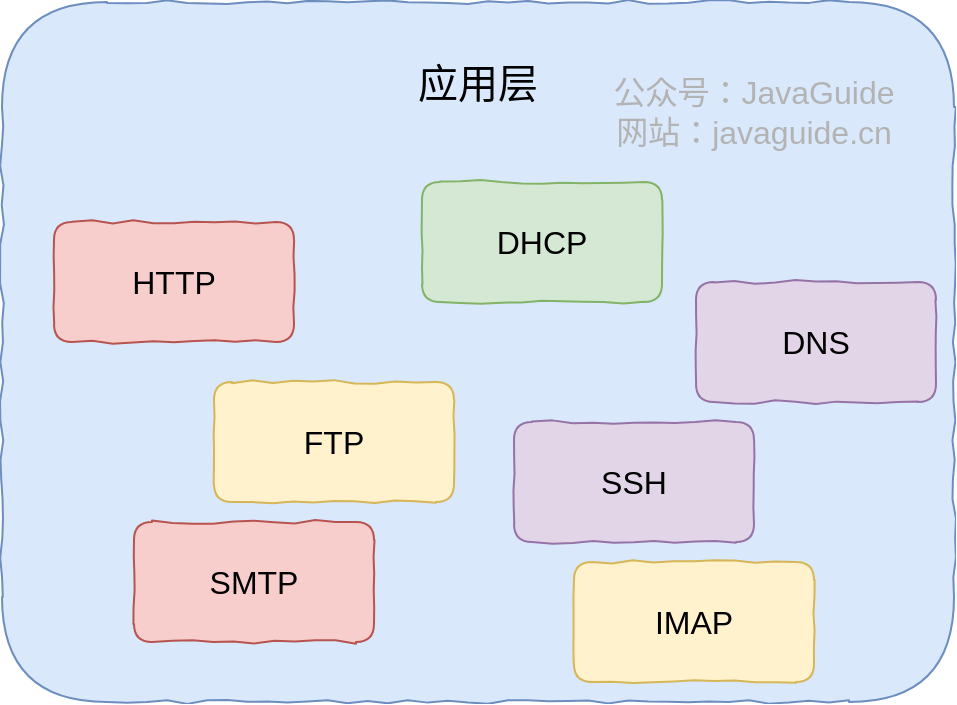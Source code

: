 <mxfile version="13.4.5" type="device"><diagram id="ox_IyTXRnZNLjcFnBTdz" name="Page-1"><mxGraphModel dx="1106" dy="997" grid="1" gridSize="10" guides="1" tooltips="1" connect="1" arrows="1" fold="1" page="1" pageScale="1" pageWidth="827" pageHeight="1169" math="0" shadow="0"><root><mxCell id="0"/><mxCell id="1" parent="0"/><mxCell id="pCKyvexBkcji4aBKgy2r-3" value="" style="rounded=1;whiteSpace=wrap;html=1;fontSize=16;fillColor=#dae8fc;strokeColor=#6c8ebf;glass=0;shadow=0;comic=1;sketch=0;" parent="1" vertex="1"><mxGeometry x="204" y="480" width="476" height="350" as="geometry"/></mxCell><mxCell id="pCKyvexBkcji4aBKgy2r-4" value="应用层" style="text;html=1;strokeColor=none;fillColor=none;align=center;verticalAlign=middle;whiteSpace=wrap;rounded=1;fontSize=20;sketch=0;shadow=0;" parent="1" vertex="1"><mxGeometry x="333" y="500" width="218" height="40" as="geometry"/></mxCell><mxCell id="pCKyvexBkcji4aBKgy2r-5" value="HTTP" style="rounded=1;whiteSpace=wrap;html=1;fontSize=16;fillColor=#f8cecc;strokeColor=#b85450;glass=0;shadow=0;comic=1;sketch=0;" parent="1" vertex="1"><mxGeometry x="230" y="590" width="120" height="60" as="geometry"/></mxCell><mxCell id="pCKyvexBkcji4aBKgy2r-6" value="FTP" style="rounded=1;whiteSpace=wrap;html=1;fontSize=16;fillColor=#fff2cc;strokeColor=#d6b656;glass=0;shadow=0;comic=1;sketch=0;" parent="1" vertex="1"><mxGeometry x="310" y="670" width="120" height="60" as="geometry"/></mxCell><mxCell id="pCKyvexBkcji4aBKgy2r-7" value="DHCP" style="rounded=1;whiteSpace=wrap;html=1;fontSize=16;fillColor=#d5e8d4;strokeColor=#82b366;glass=0;shadow=0;comic=1;sketch=0;" parent="1" vertex="1"><mxGeometry x="414" y="570" width="120" height="60" as="geometry"/></mxCell><mxCell id="pCKyvexBkcji4aBKgy2r-8" value="DNS" style="rounded=1;whiteSpace=wrap;html=1;fontSize=16;fillColor=#e1d5e7;strokeColor=#9673a6;glass=0;shadow=0;comic=1;sketch=0;" parent="1" vertex="1"><mxGeometry x="551" y="620" width="120" height="60" as="geometry"/></mxCell><mxCell id="pCKyvexBkcji4aBKgy2r-9" value="SMTP" style="rounded=1;whiteSpace=wrap;html=1;fontSize=16;fillColor=#f8cecc;strokeColor=#b85450;glass=0;shadow=0;comic=1;sketch=0;" parent="1" vertex="1"><mxGeometry x="270" y="740" width="120" height="60" as="geometry"/></mxCell><mxCell id="pCKyvexBkcji4aBKgy2r-10" value="IMAP" style="rounded=1;whiteSpace=wrap;html=1;fontSize=16;fillColor=#fff2cc;strokeColor=#d6b656;glass=0;shadow=0;comic=1;sketch=0;" parent="1" vertex="1"><mxGeometry x="490" y="760" width="120" height="60" as="geometry"/></mxCell><mxCell id="pCKyvexBkcji4aBKgy2r-11" value="SSH" style="rounded=1;whiteSpace=wrap;html=1;fontSize=16;fillColor=#e1d5e7;strokeColor=#9673a6;glass=0;shadow=0;comic=1;sketch=0;" parent="1" vertex="1"><mxGeometry x="460" y="690" width="120" height="60" as="geometry"/></mxCell><mxCell id="aR3sel78cq0l8JqKdKQ7-1" value="&lt;font style=&quot;font-size: 16px;&quot;&gt;公众号：JavaGuide&lt;br style=&quot;font-size: 16px;&quot;&gt;网站：javaguide.cn&lt;/font&gt;" style="text;html=1;strokeColor=none;fillColor=none;align=center;verticalAlign=middle;whiteSpace=wrap;rounded=1;labelBackgroundColor=none;fontSize=16;fontColor=#B3B3B3;rotation=0;sketch=0;shadow=0;" parent="1" vertex="1"><mxGeometry x="490" y="530" width="180" height="10" as="geometry"/></mxCell></root></mxGraphModel></diagram></mxfile>